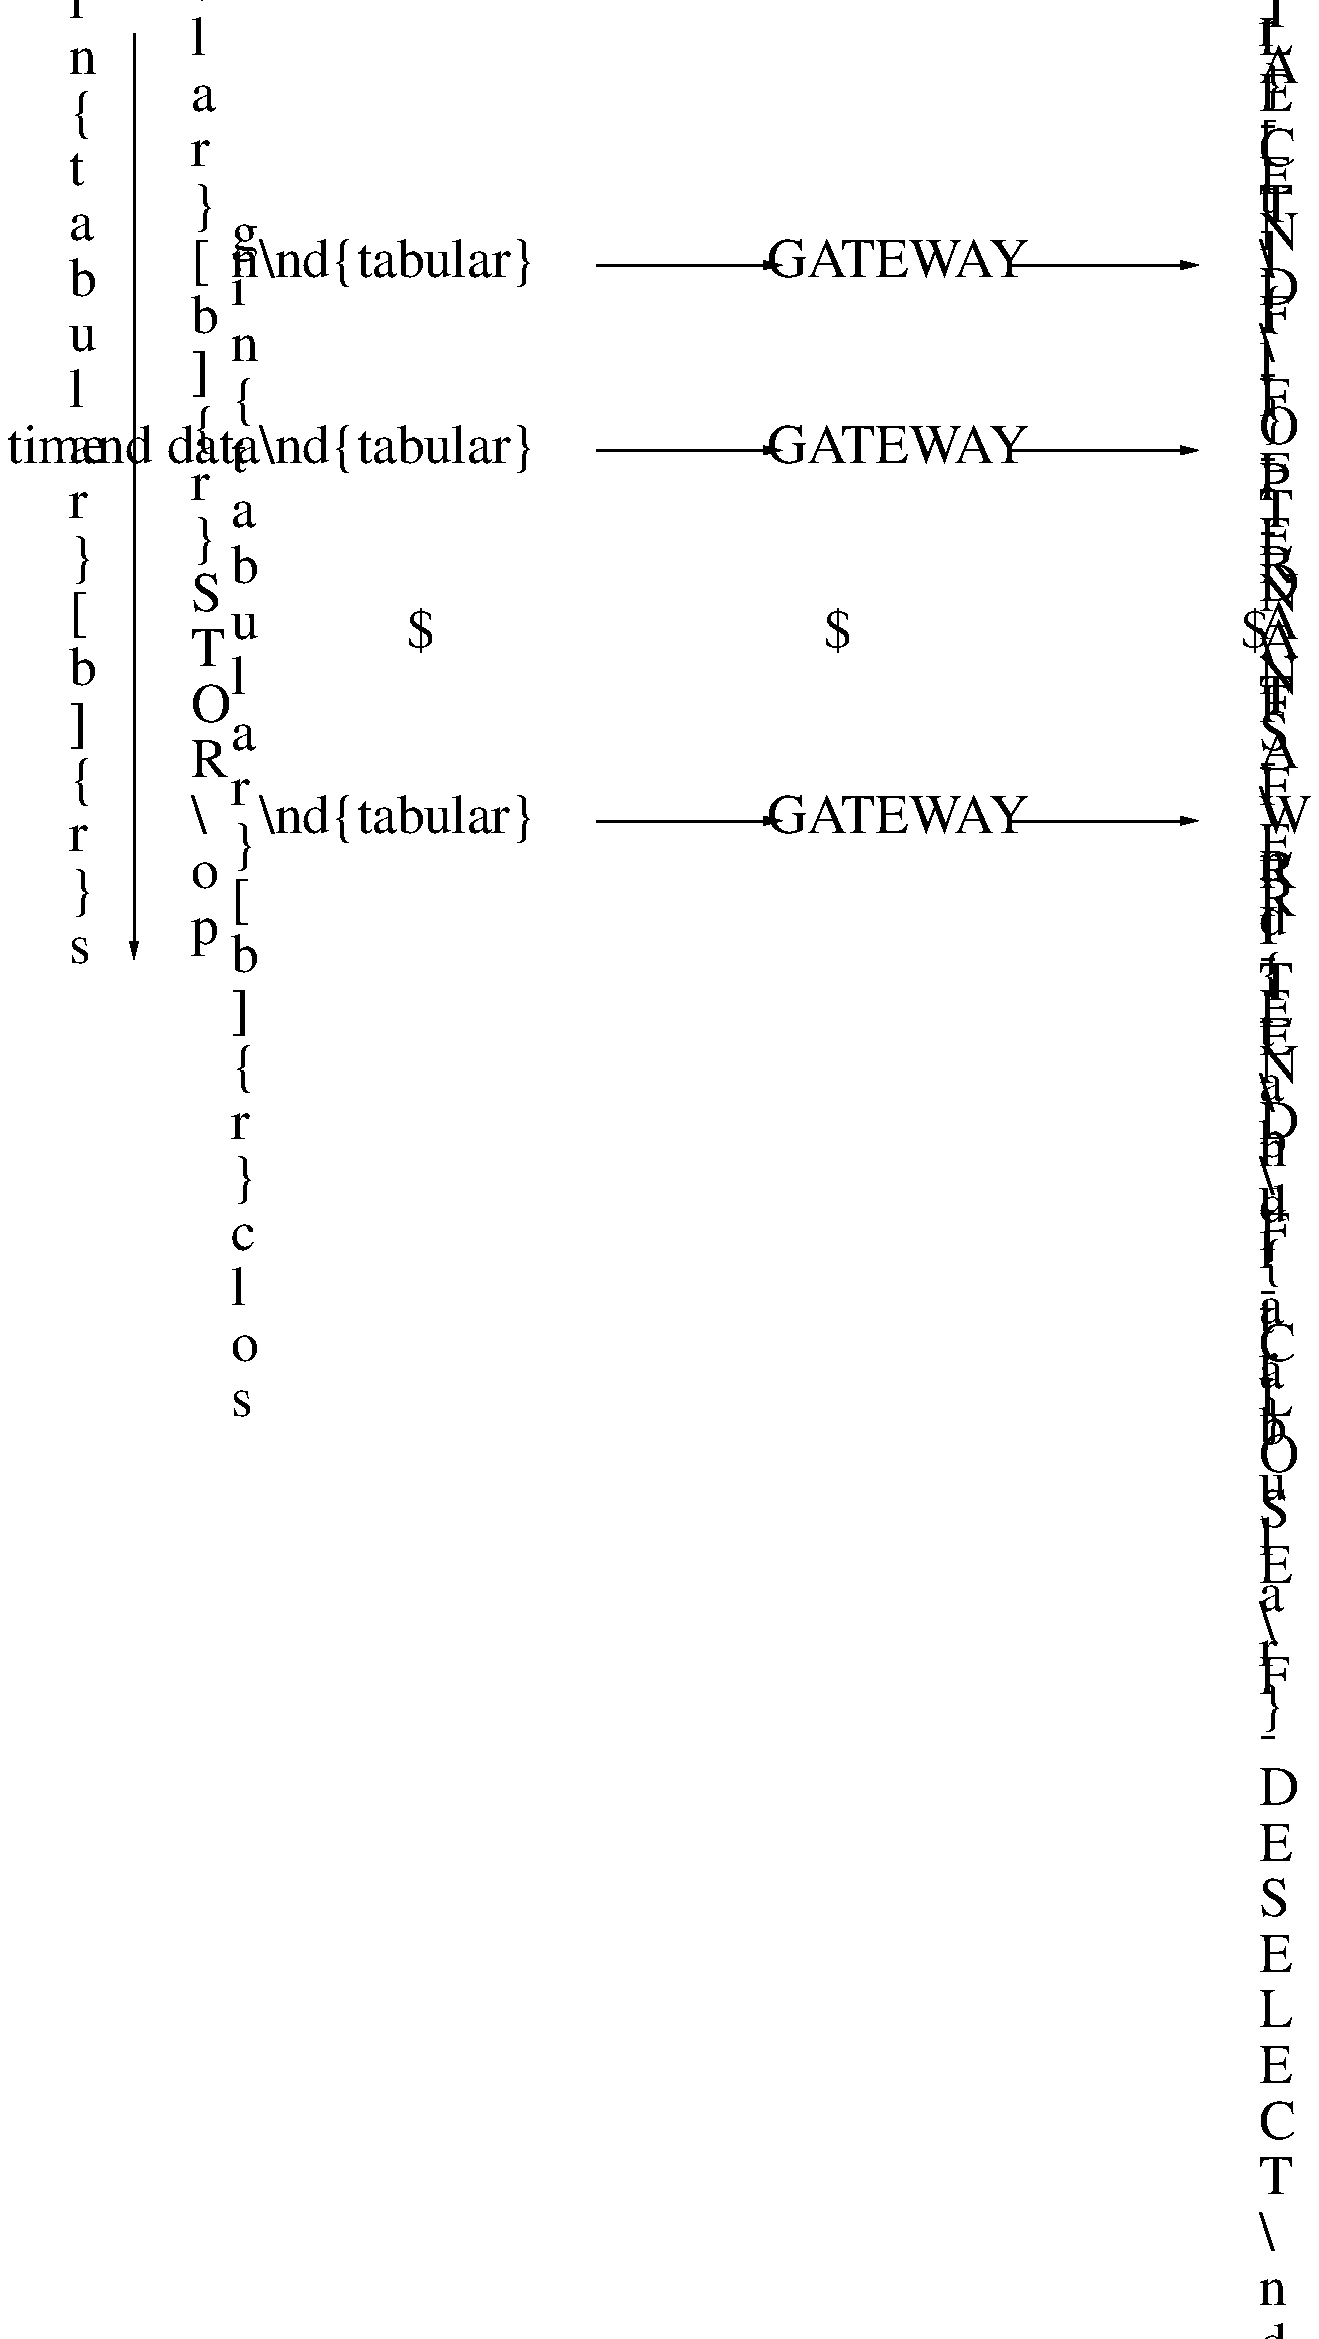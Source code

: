 .PS 6.25i
.ps 20
## figure 13
B1:	box invis
	move to B1.e; "\begin{tabular}[b]{r} STOR\\ open\end{tabular}\ " rjust
B2:	box invis with .w at (B1.e.x+3*linewid, B1.e.y) \
	    "GATEWAY"
B3:	box invis with .w at (B2.e.x+3*linewid, B2.e.y)
	move to B3.w; \
	"\ \begin{tabular}[t]{l} F-SELECT\\ F-OPEN\\ F-WRITE\end{tabular}" ljust
	arrow from (B1.e.x+linewid/2, B1.e.y) to (B2.w.x-linewid/2, B2.w.y)
	arrow from (B2.e.x+linewid/2, B2.e.y) to (B3.w.x-linewid/2, B3.w.y)
##
B4:	box invis with .n at (B1.s.x, B1.s.y-lineht)
	move to B4.e; "\begin{tabular}[b]{r} send data\end{tabular}\ " rjust
B5:	box invis with .w at (B4.e.x+3*linewid, B4.e.y) \
	    "GATEWAY"
B6:	box invis with .w at (B5.e.x+3*linewid, B5.e.y)
	move to B6.w; \
	"\ \begin{tabular}[t]{l} F-DATA\end{tabular}" ljust
	arrow from (B4.e.x+linewid/2, B4.e.y) to (B5.w.x-linewid/2, B5.w.y)
	arrow from (B5.e.x+linewid/2, B5.e.y) to (B6.w.x-linewid/2, B6.w.y)
##
B10:	box invis with .n at (B4.s.x, B4.s.y-lineht) "$\cdots$"
B11:	box invis with .n at (B5.s.x, B5.s.y-lineht) "$\cdots$"
B12:	box invis with .n at (B6.s.x, B6.s.y-lineht) "$\cdots$"
##
B7:	box invis with .n at (B10.s.x, B10.s.y-lineht)
	move to B7.e; "\begin{tabular}[b]{r} close\end{tabular}\ " rjust
B8:	box invis with .w at (B7.e.x+3*linewid, B7.e.y) \
	    "GATEWAY"
B9:	box invis with .w at (B8.e.x+3*linewid, B8.e.y)
	move to B9.w; \
	"\ \begin{tabular}[t]{l} F-DATA-END\\ F-TRANSFER-END\\ F-CLOSE\\ F-DESELECT\end{tabular}" ljust
	arrow from (B7.e.x+linewid/2, B7.e.y) to (B8.w.x-linewid/2, B8.w.y)
	arrow from (B8.e.x+linewid/2, B8.e.y) to (B9.w.x-linewid/2, B9.w.y)
##
	arrow from (B1.w.x-3*linewid, B1.n.y+2*lineht) \
	      to   (B7.w.x-3*linewid, B7.n.y-2*lineht)
	move to (B4.w.x-3*linewid, B4.c.y); "time\ \ " rjust
##
.PE
